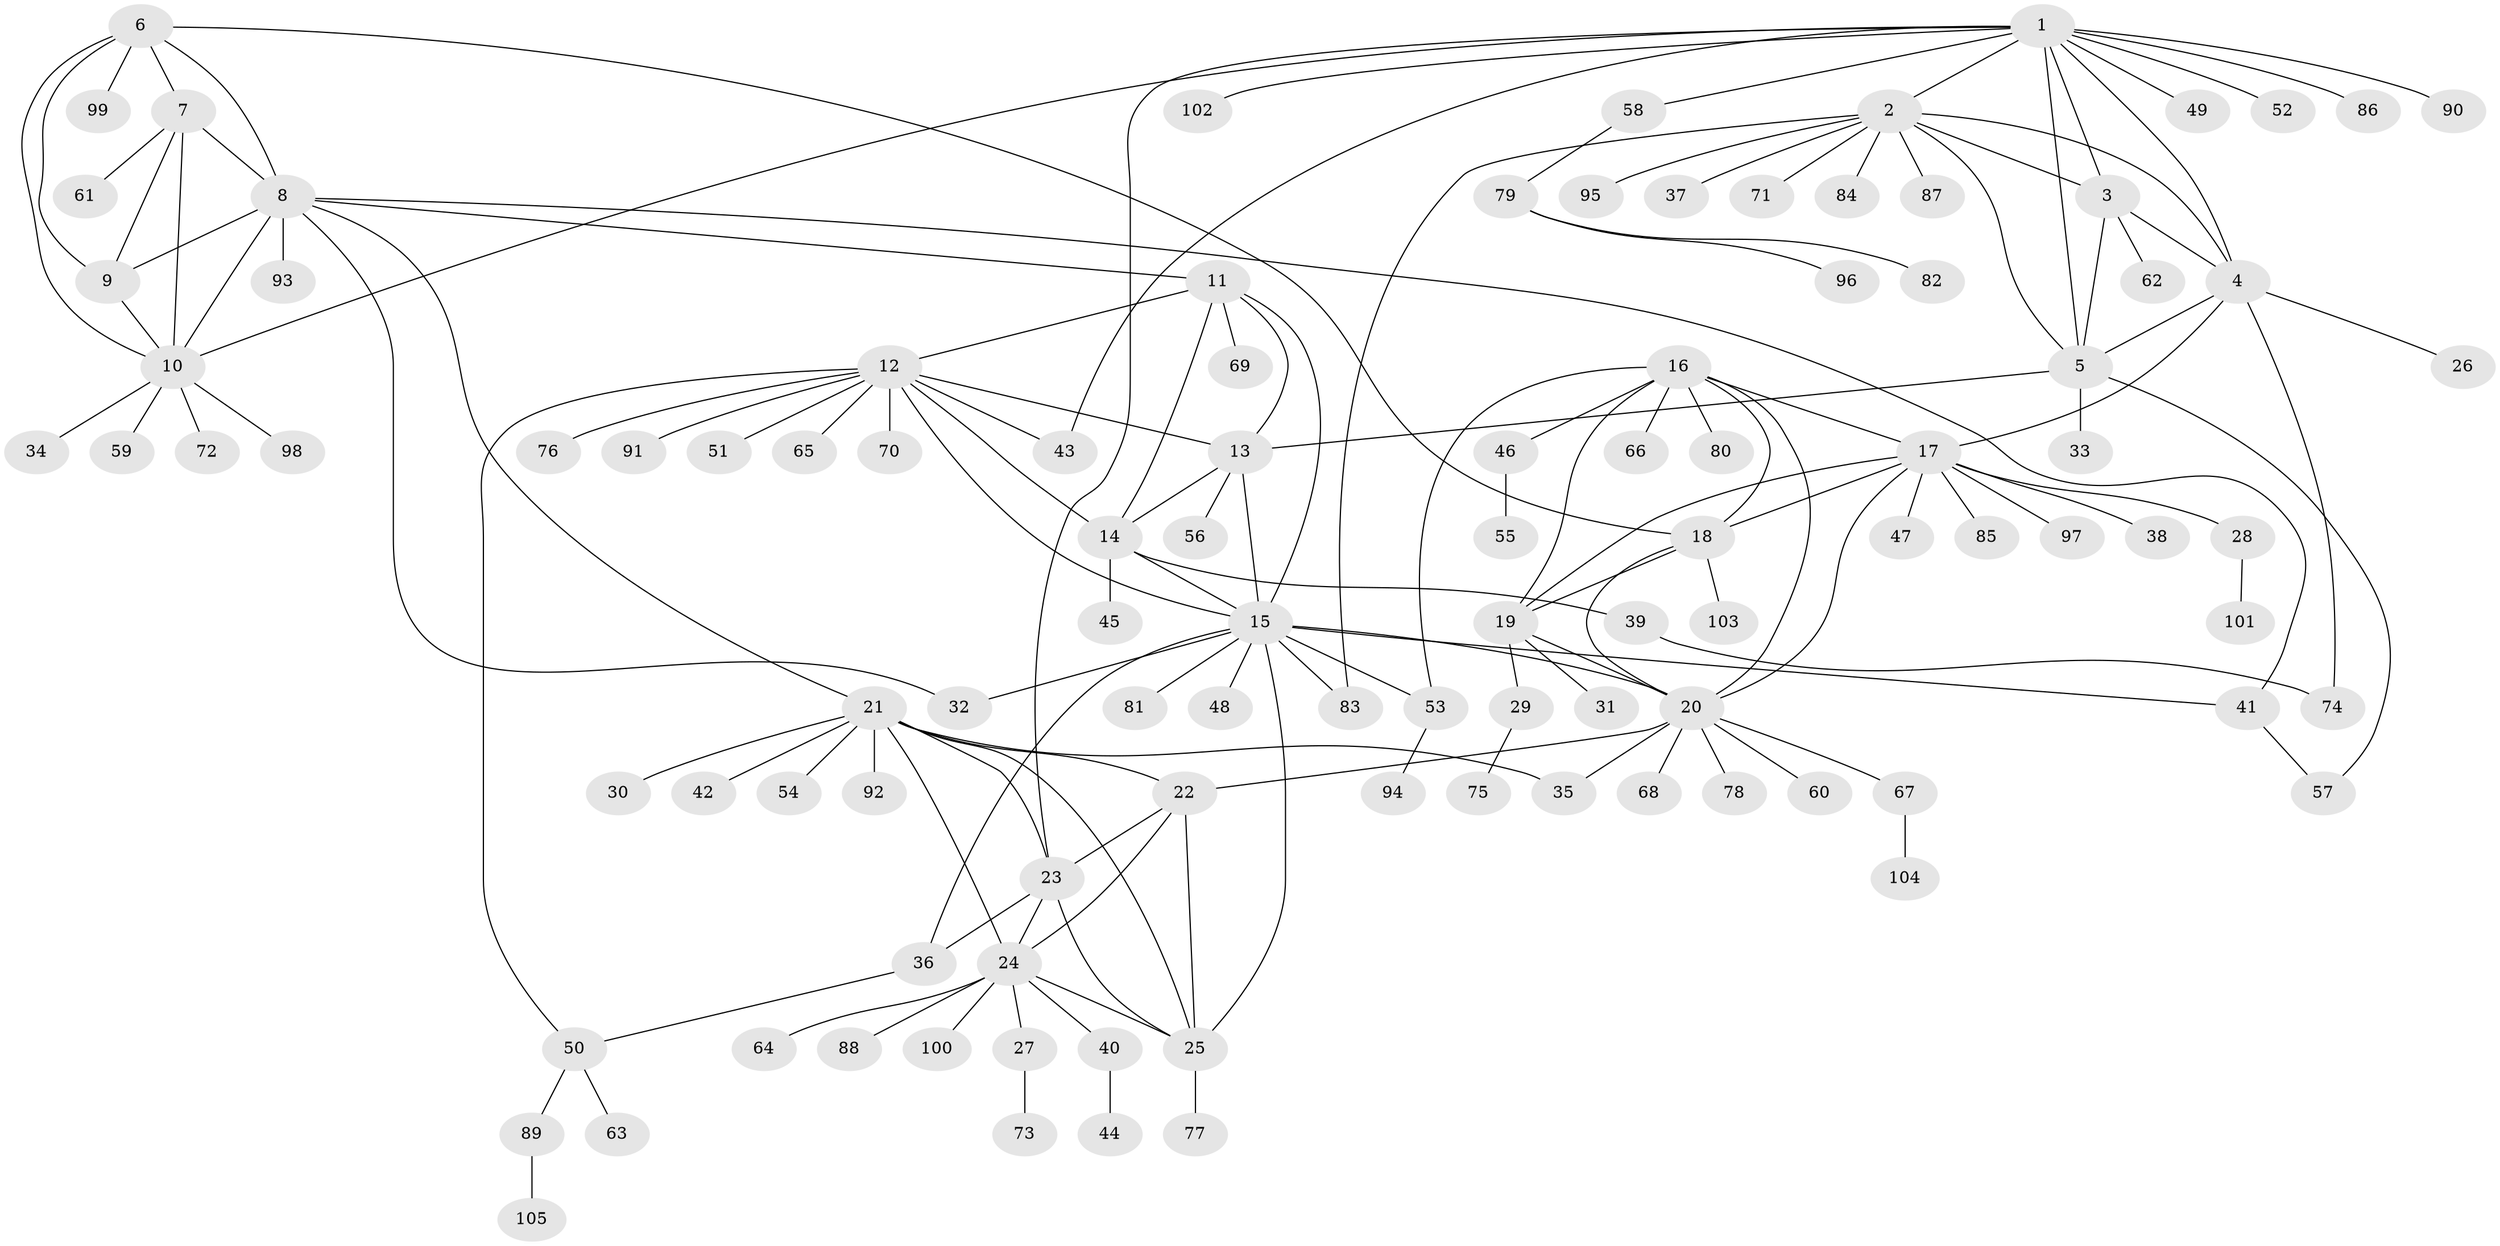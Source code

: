 // Generated by graph-tools (version 1.1) at 2025/55/03/09/25 04:55:15]
// undirected, 105 vertices, 150 edges
graph export_dot {
graph [start="1"]
  node [color=gray90,style=filled];
  1;
  2;
  3;
  4;
  5;
  6;
  7;
  8;
  9;
  10;
  11;
  12;
  13;
  14;
  15;
  16;
  17;
  18;
  19;
  20;
  21;
  22;
  23;
  24;
  25;
  26;
  27;
  28;
  29;
  30;
  31;
  32;
  33;
  34;
  35;
  36;
  37;
  38;
  39;
  40;
  41;
  42;
  43;
  44;
  45;
  46;
  47;
  48;
  49;
  50;
  51;
  52;
  53;
  54;
  55;
  56;
  57;
  58;
  59;
  60;
  61;
  62;
  63;
  64;
  65;
  66;
  67;
  68;
  69;
  70;
  71;
  72;
  73;
  74;
  75;
  76;
  77;
  78;
  79;
  80;
  81;
  82;
  83;
  84;
  85;
  86;
  87;
  88;
  89;
  90;
  91;
  92;
  93;
  94;
  95;
  96;
  97;
  98;
  99;
  100;
  101;
  102;
  103;
  104;
  105;
  1 -- 2;
  1 -- 3;
  1 -- 4;
  1 -- 5;
  1 -- 10;
  1 -- 23;
  1 -- 43;
  1 -- 49;
  1 -- 52;
  1 -- 58;
  1 -- 86;
  1 -- 90;
  1 -- 102;
  2 -- 3;
  2 -- 4;
  2 -- 5;
  2 -- 37;
  2 -- 71;
  2 -- 83;
  2 -- 84;
  2 -- 87;
  2 -- 95;
  3 -- 4;
  3 -- 5;
  3 -- 62;
  4 -- 5;
  4 -- 17;
  4 -- 26;
  4 -- 74;
  5 -- 13;
  5 -- 33;
  5 -- 57;
  6 -- 7;
  6 -- 8;
  6 -- 9;
  6 -- 10;
  6 -- 18;
  6 -- 99;
  7 -- 8;
  7 -- 9;
  7 -- 10;
  7 -- 61;
  8 -- 9;
  8 -- 10;
  8 -- 11;
  8 -- 21;
  8 -- 32;
  8 -- 41;
  8 -- 93;
  9 -- 10;
  10 -- 34;
  10 -- 59;
  10 -- 72;
  10 -- 98;
  11 -- 12;
  11 -- 13;
  11 -- 14;
  11 -- 15;
  11 -- 69;
  12 -- 13;
  12 -- 14;
  12 -- 15;
  12 -- 43;
  12 -- 50;
  12 -- 51;
  12 -- 65;
  12 -- 70;
  12 -- 76;
  12 -- 91;
  13 -- 14;
  13 -- 15;
  13 -- 56;
  14 -- 15;
  14 -- 39;
  14 -- 45;
  15 -- 20;
  15 -- 25;
  15 -- 32;
  15 -- 36;
  15 -- 41;
  15 -- 48;
  15 -- 53;
  15 -- 81;
  15 -- 83;
  16 -- 17;
  16 -- 18;
  16 -- 19;
  16 -- 20;
  16 -- 46;
  16 -- 53;
  16 -- 66;
  16 -- 80;
  17 -- 18;
  17 -- 19;
  17 -- 20;
  17 -- 28;
  17 -- 38;
  17 -- 47;
  17 -- 85;
  17 -- 97;
  18 -- 19;
  18 -- 20;
  18 -- 103;
  19 -- 20;
  19 -- 29;
  19 -- 31;
  20 -- 22;
  20 -- 35;
  20 -- 60;
  20 -- 67;
  20 -- 68;
  20 -- 78;
  21 -- 22;
  21 -- 23;
  21 -- 24;
  21 -- 25;
  21 -- 30;
  21 -- 35;
  21 -- 42;
  21 -- 54;
  21 -- 92;
  22 -- 23;
  22 -- 24;
  22 -- 25;
  23 -- 24;
  23 -- 25;
  23 -- 36;
  24 -- 25;
  24 -- 27;
  24 -- 40;
  24 -- 64;
  24 -- 88;
  24 -- 100;
  25 -- 77;
  27 -- 73;
  28 -- 101;
  29 -- 75;
  36 -- 50;
  39 -- 74;
  40 -- 44;
  41 -- 57;
  46 -- 55;
  50 -- 63;
  50 -- 89;
  53 -- 94;
  58 -- 79;
  67 -- 104;
  79 -- 82;
  79 -- 96;
  89 -- 105;
}

